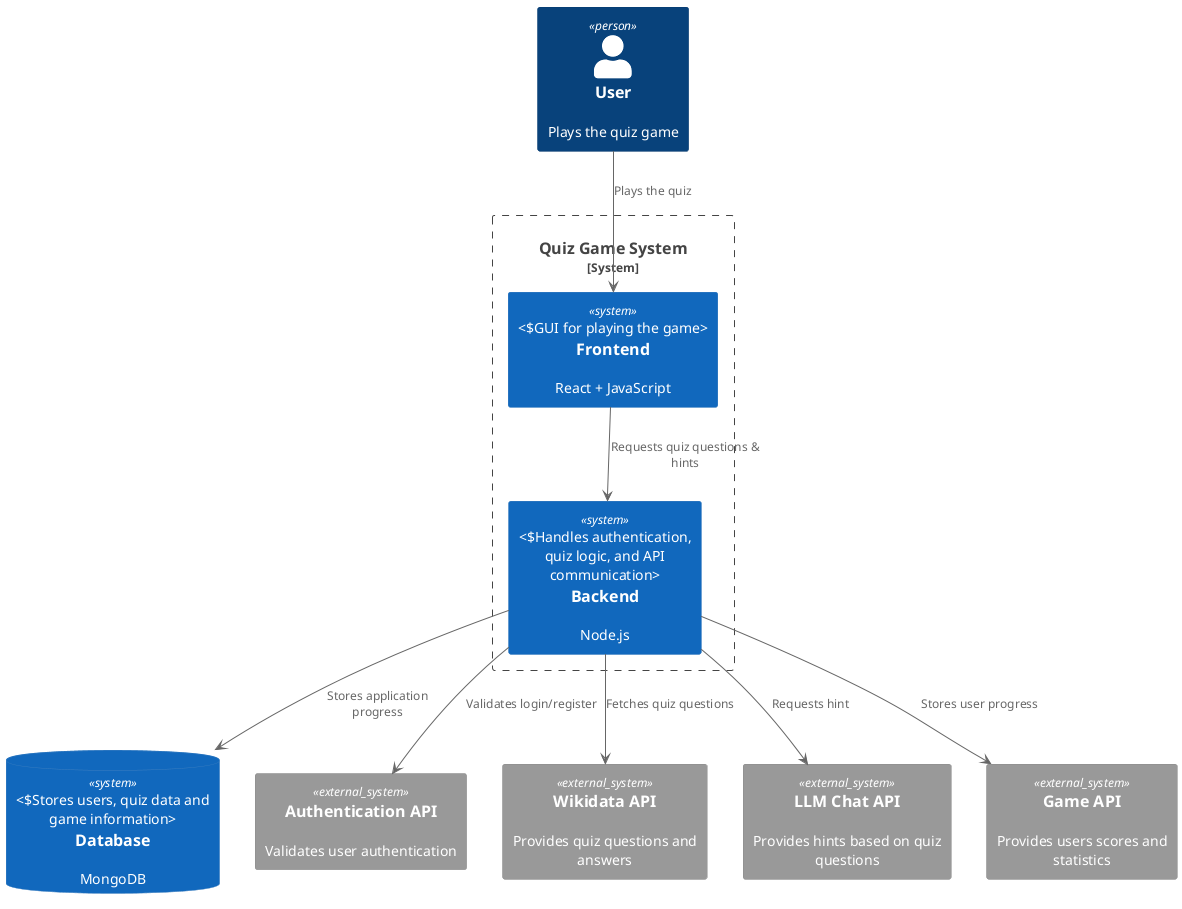 @startuml C4_Technical_Context_Diagram
!include <C4/C4_Context>

Person(user, "User", "Plays the quiz game")
System_Boundary(quizGame, "Quiz Game System") {
    System(frontend, "Frontend", "React + JavaScript", "GUI for playing the game")
    System(backend, "Backend", "Node.js", "Handles authentication, quiz logic, and API communication")
}
SystemDb(database, "Database", "MongoDB", "Stores users, quiz data and game information")
System_Ext(authAPI, "Authentication API", "Validates user authentication")
System_Ext(wikidata, "Wikidata API", "Provides quiz questions and answers")
System_Ext(llm, "LLM Chat API", "Provides hints based on quiz questions")
System_Ext(game, "Game API", "Provides users scores and statistics")

' User interactions
user --> frontend : "Plays the quiz"
frontend --> backend : "Requests quiz questions & hints"
backend --> database : "Stores application progress"

' External API calls
backend --> authAPI : "Validates login/register"
backend --> wikidata : "Fetches quiz questions"
backend --> llm : "Requests hint"
backend --> game : "Stores user progress"

@enduml
